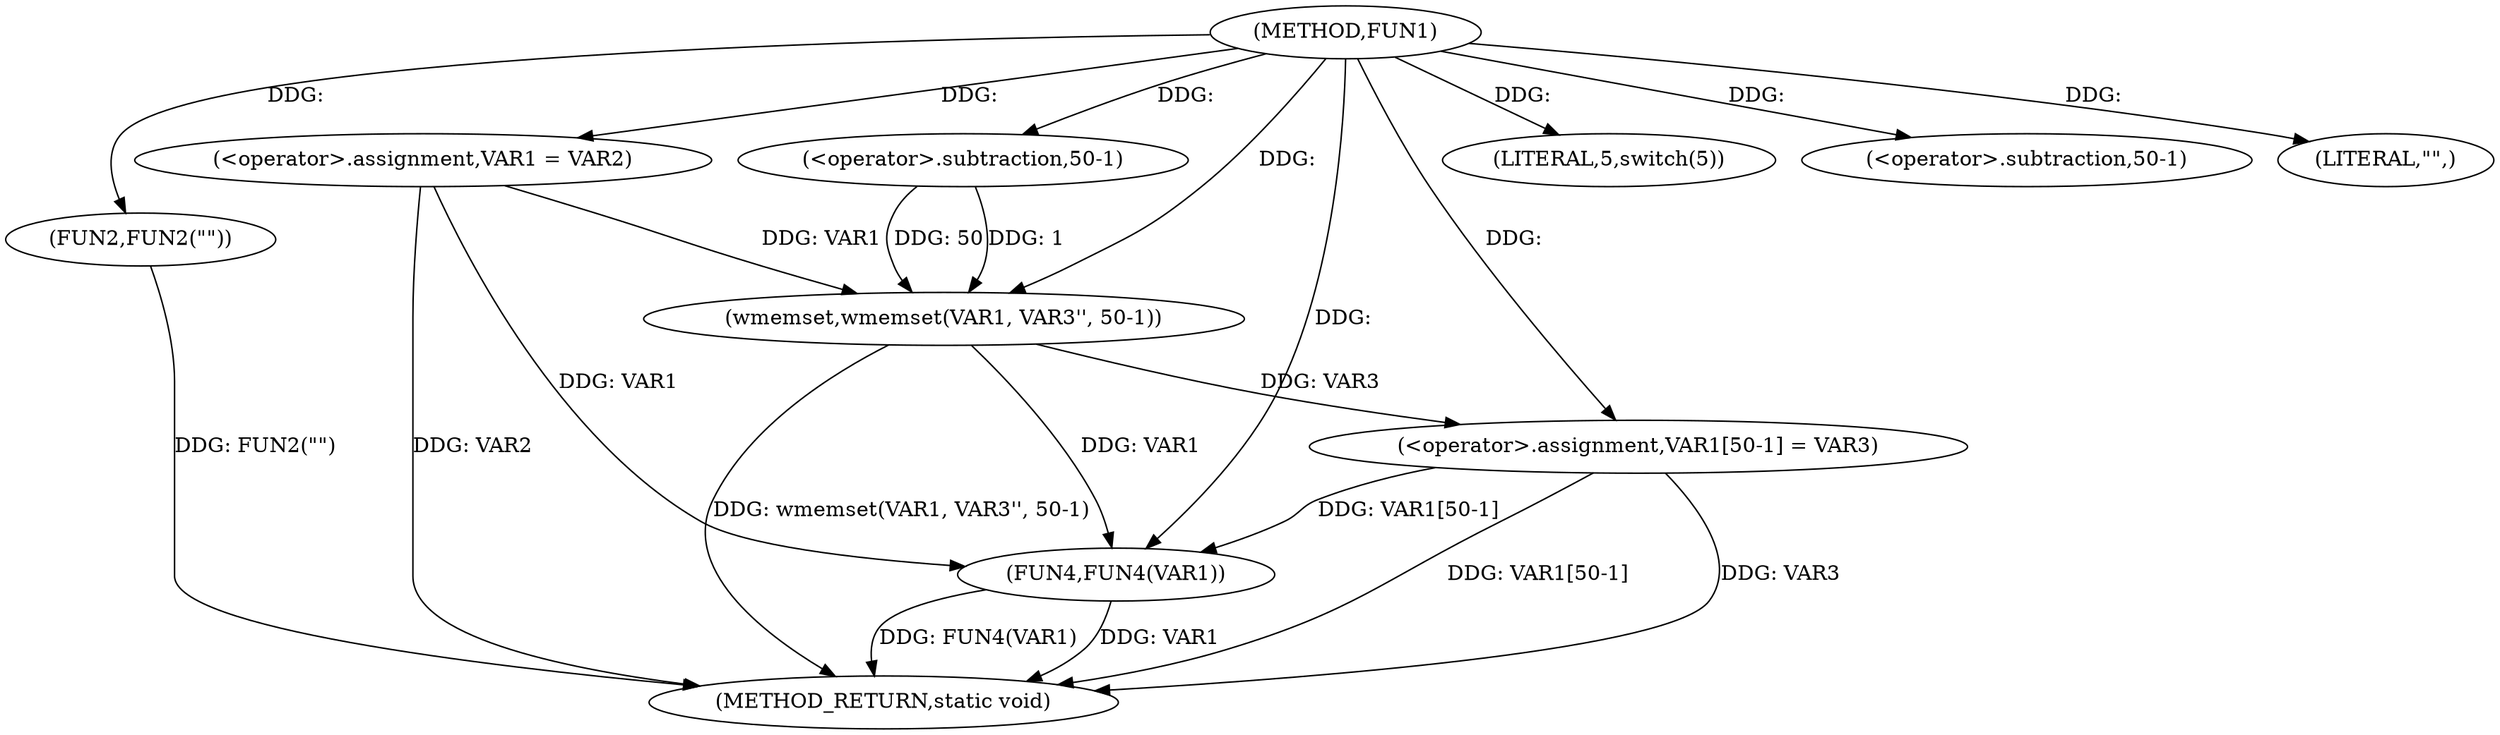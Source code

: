 digraph FUN1 {  
"1000100" [label = "(METHOD,FUN1)" ]
"1000133" [label = "(METHOD_RETURN,static void)" ]
"1000104" [label = "(<operator>.assignment,VAR1 = VAR2)" ]
"1000108" [label = "(LITERAL,5,switch(5))" ]
"1000111" [label = "(FUN2,FUN2(\"\"))" ]
"1000115" [label = "(wmemset,wmemset(VAR1, VAR3'', 50-1))" ]
"1000118" [label = "(<operator>.subtraction,50-1)" ]
"1000121" [label = "(<operator>.assignment,VAR1[50-1] = VAR3)" ]
"1000124" [label = "(<operator>.subtraction,50-1)" ]
"1000130" [label = "(LITERAL,\"\",)" ]
"1000131" [label = "(FUN4,FUN4(VAR1))" ]
  "1000131" -> "1000133"  [ label = "DDG: VAR1"] 
  "1000121" -> "1000133"  [ label = "DDG: VAR3"] 
  "1000121" -> "1000133"  [ label = "DDG: VAR1[50-1]"] 
  "1000111" -> "1000133"  [ label = "DDG: FUN2(\"\")"] 
  "1000104" -> "1000133"  [ label = "DDG: VAR2"] 
  "1000115" -> "1000133"  [ label = "DDG: wmemset(VAR1, VAR3'', 50-1)"] 
  "1000131" -> "1000133"  [ label = "DDG: FUN4(VAR1)"] 
  "1000100" -> "1000104"  [ label = "DDG: "] 
  "1000100" -> "1000108"  [ label = "DDG: "] 
  "1000100" -> "1000111"  [ label = "DDG: "] 
  "1000104" -> "1000115"  [ label = "DDG: VAR1"] 
  "1000100" -> "1000115"  [ label = "DDG: "] 
  "1000118" -> "1000115"  [ label = "DDG: 50"] 
  "1000118" -> "1000115"  [ label = "DDG: 1"] 
  "1000100" -> "1000118"  [ label = "DDG: "] 
  "1000115" -> "1000121"  [ label = "DDG: VAR3"] 
  "1000100" -> "1000121"  [ label = "DDG: "] 
  "1000100" -> "1000124"  [ label = "DDG: "] 
  "1000100" -> "1000130"  [ label = "DDG: "] 
  "1000104" -> "1000131"  [ label = "DDG: VAR1"] 
  "1000121" -> "1000131"  [ label = "DDG: VAR1[50-1]"] 
  "1000115" -> "1000131"  [ label = "DDG: VAR1"] 
  "1000100" -> "1000131"  [ label = "DDG: "] 
}
